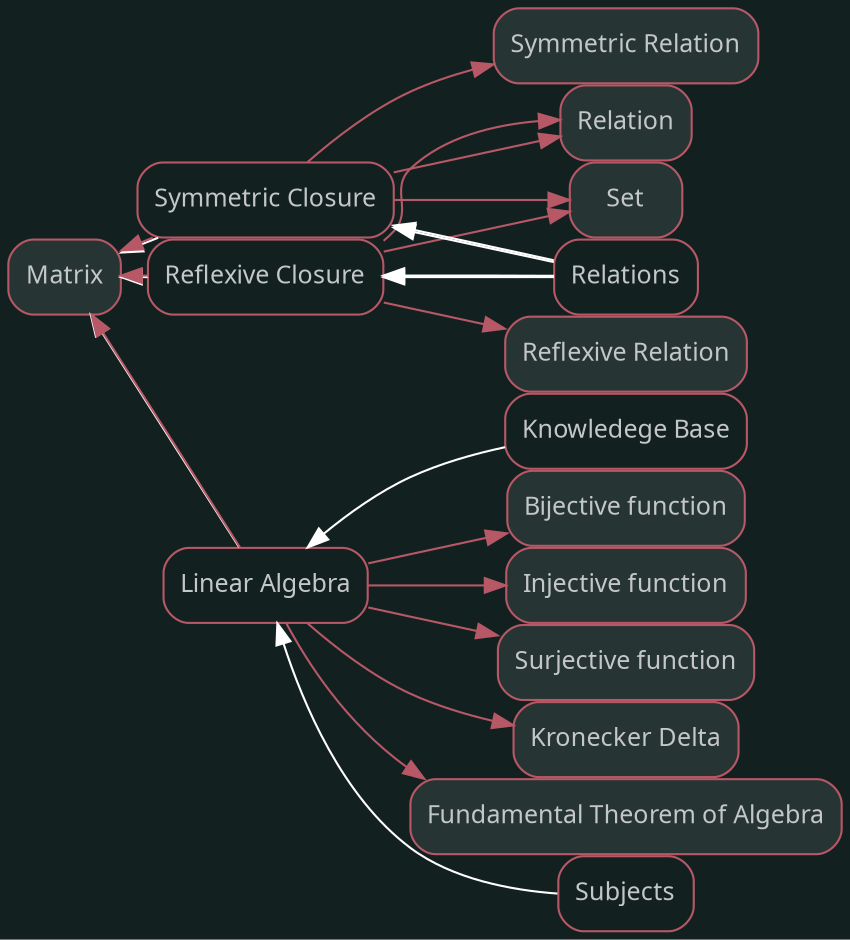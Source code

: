 digraph "Matrix" {graph [nodesep=0,ranksep=0,rankdir="LR",bgcolor="#132020"];node [shape="rectangle",style="rounded,filled",fontname="sans",fontsize="12px",labelfontname="sans",color="#b75867",fillcolor="#273434",fontcolor="#c4c7c7"];"Matrix" [label="Matrix",tooltip="Matrix",URL="../Matrix.html",target="_parent"];subgraph "Forward Matrix" {edge [color="#b75867"];}
node [shape="rectangle",style="rounded",fontname="sans",fontsize="12px",labelfontname="sans",color="#b75867",fillcolor="#FFFFFF",fontcolor="#c4c7c7"];"Reflexive Closure" [label="Reflexive Closure",tooltip="Reflexive Closure",URL="../Reflexive Closure.html",target="_parent"];"Symmetric Closure" [label="Symmetric Closure",tooltip="Symmetric Closure",URL="../Symmetric Closure.html",target="_parent"];"Linear Algebra" [label="Linear Algebra",tooltip="Linear Algebra",URL="../Linear Algebra.html",target="_parent"];subgraph "Backward Matrix" {edge [dir="back",color="#FFFFFF"];"Matrix" -> "Reflexive Closure";"Matrix" -> "Symmetric Closure";"Matrix" -> "Linear Algebra";}node [shape="rectangle",style="rounded,filled",fontname="sans",fontsize="12px",labelfontname="sans",color="#b75867",fillcolor="#273434",fontcolor="#c4c7c7"];"Reflexive Closure" [label="Reflexive Closure",tooltip="Reflexive Closure",URL="../Reflexive Closure.html",target="_parent"];"Matrix" [label="Matrix",tooltip="Matrix",URL="../Matrix.html",target="_parent"];"Relation" [label="Relation",tooltip="Relation",URL="../Relation.html",target="_parent"];"Set" [label="Set",tooltip="Set",URL="../Set.html",target="_parent"];"Reflexive Relation" [label="Reflexive Relation",tooltip="Reflexive Relation",URL="../Reflexive Relation.html",target="_parent"];subgraph "Forward Reflexive Closure" {edge [color="#b75867"];"Reflexive Closure" -> "Matrix";"Reflexive Closure" -> "Relation";"Reflexive Closure" -> "Set";"Reflexive Closure" -> "Reflexive Relation";}
node [shape="rectangle",style="rounded",fontname="sans",fontsize="12px",labelfontname="sans",color="#b75867",fillcolor="#FFFFFF",fontcolor="#c4c7c7"];"Relations" [label="Relations",tooltip="Relations",URL="../Relations.html",target="_parent"];subgraph "Backward Reflexive Closure" {edge [dir="back",color="#FFFFFF"];"Reflexive Closure" -> "Relations";"Reflexive Closure" -> "Relations";}node [shape="rectangle",style="rounded,filled",fontname="sans",fontsize="12px",labelfontname="sans",color="#b75867",fillcolor="#273434",fontcolor="#c4c7c7"];"Symmetric Closure" [label="Symmetric Closure",tooltip="Symmetric Closure",URL="../Symmetric Closure.html",target="_parent"];"Matrix" [label="Matrix",tooltip="Matrix",URL="../Matrix.html",target="_parent"];"Relation" [label="Relation",tooltip="Relation",URL="../Relation.html",target="_parent"];"Set" [label="Set",tooltip="Set",URL="../Set.html",target="_parent"];"Symmetric Relation" [label="Symmetric Relation",tooltip="Symmetric Relation",URL="../Symmetric Relation.html",target="_parent"];subgraph "Forward Symmetric Closure" {edge [color="#b75867"];"Symmetric Closure" -> "Matrix";"Symmetric Closure" -> "Relation";"Symmetric Closure" -> "Set";"Symmetric Closure" -> "Symmetric Relation";}
node [shape="rectangle",style="rounded",fontname="sans",fontsize="12px",labelfontname="sans",color="#b75867",fillcolor="#FFFFFF",fontcolor="#c4c7c7"];"Relations" [label="Relations",tooltip="Relations",URL="../Relations.html",target="_parent"];subgraph "Backward Symmetric Closure" {edge [dir="back",color="#FFFFFF"];"Symmetric Closure" -> "Relations";"Symmetric Closure" -> "Relations";}node [shape="rectangle",style="rounded,filled",fontname="sans",fontsize="12px",labelfontname="sans",color="#b75867",fillcolor="#273434",fontcolor="#c4c7c7"];"Linear Algebra" [label="Linear Algebra",tooltip="Linear Algebra",URL="../Linear Algebra.html",target="_parent"];"Matrix" [label="Matrix",tooltip="Matrix",URL="../Matrix.html",target="_parent"];"Bijective function" [label="Bijective function",tooltip="Bijective function",URL="../Bijective function.html",target="_parent"];"Injective function" [label="Injective function",tooltip="Injective function",URL="../Injective function.html",target="_parent"];"Surjective function" [label="Surjective function",tooltip="Surjective function",URL="../Surjective function.html",target="_parent"];"Kronecker Delta" [label="Kronecker Delta",tooltip="Kronecker Delta",URL="../Kronecker Delta.html",target="_parent"];"Fundamental Theorem of Algebra" [label="Fundamental Theorem of Algebra",tooltip="Fundamental Theorem of Algebra",URL="../Fundamental Theorem of Algebra.html",target="_parent"];subgraph "Forward Linear Algebra" {edge [color="#b75867"];"Linear Algebra" -> "Matrix";"Linear Algebra" -> "Bijective function";"Linear Algebra" -> "Injective function";"Linear Algebra" -> "Surjective function";"Linear Algebra" -> "Kronecker Delta";"Linear Algebra" -> "Fundamental Theorem of Algebra";}
node [shape="rectangle",style="rounded",fontname="sans",fontsize="12px",labelfontname="sans",color="#b75867",fillcolor="#FFFFFF",fontcolor="#c4c7c7"];"Subjects" [label="Subjects",tooltip="Subjects",URL="../Subjects.html",target="_parent"];"Knowledege Base" [label="Knowledege Base",tooltip="Knowledege Base",URL="../Knowledege Base.html",target="_parent"];subgraph "Backward Linear Algebra" {edge [dir="back",color="#FFFFFF"];"Linear Algebra" -> "Subjects";"Linear Algebra" -> "Knowledege Base";}}